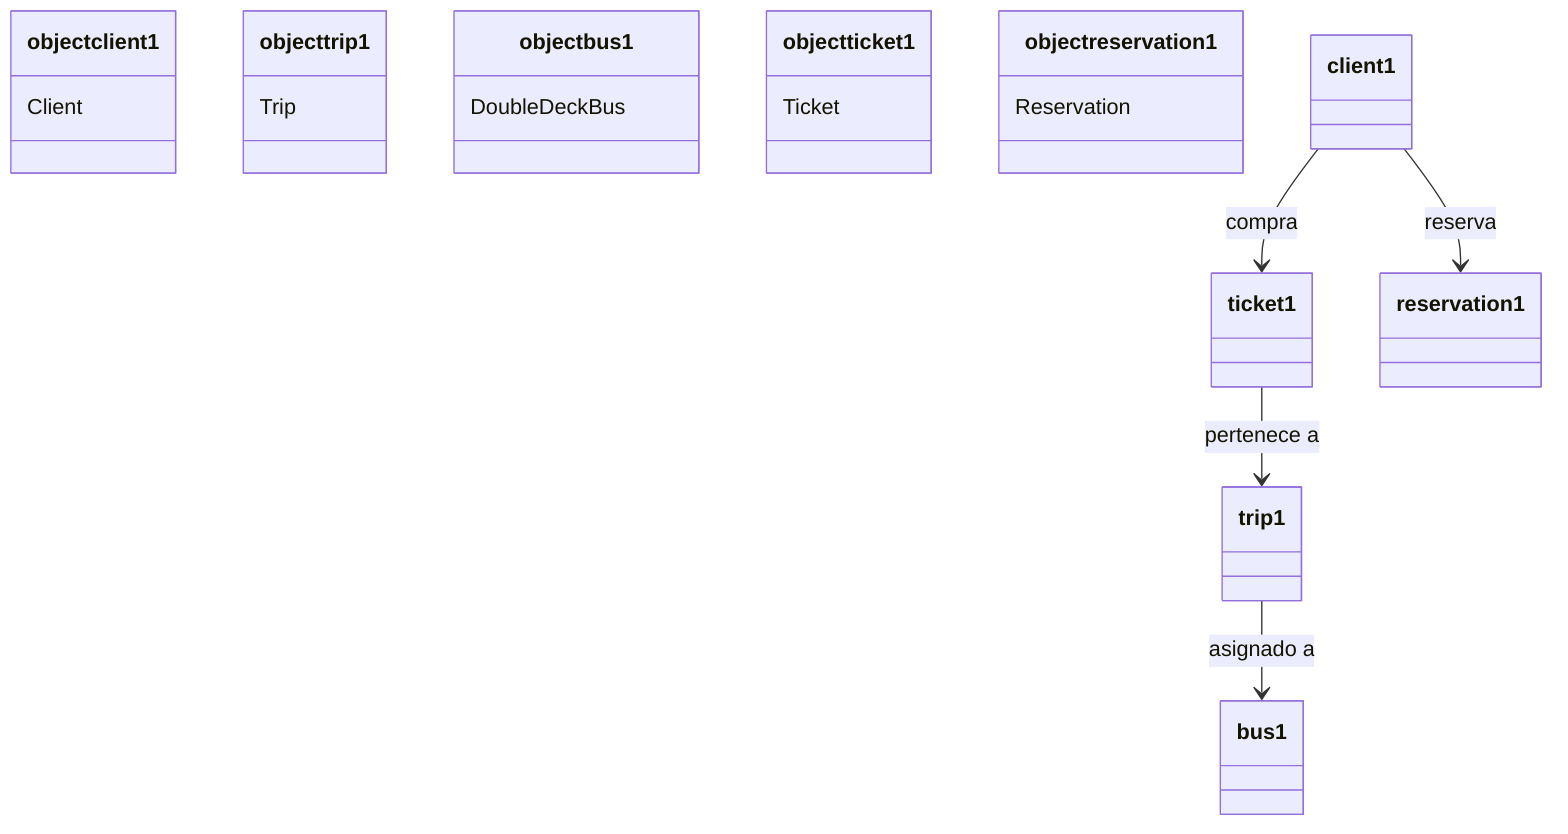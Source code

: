 %% Diagrama de Objetos: Ejemplo de instancias en un escenario concreto
classDiagram
    object client1 : Client
    object trip1 : Trip
    object bus1 : DoubleDeckBus
    object ticket1 : Ticket
    object reservation1 : Reservation

    client1 --> ticket1 : compra
    client1 --> reservation1 : reserva
    ticket1 --> trip1 : pertenece a
    trip1 --> bus1 : asignado a